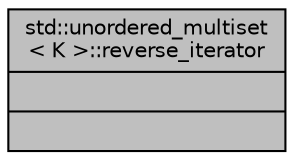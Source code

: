 digraph "std::unordered_multiset&lt; K &gt;::reverse_iterator"
{
  edge [fontname="Helvetica",fontsize="10",labelfontname="Helvetica",labelfontsize="10"];
  node [fontname="Helvetica",fontsize="10",shape=record];
  Node790 [label="{std::unordered_multiset\l\< K \>::reverse_iterator\n||}",height=0.2,width=0.4,color="black", fillcolor="grey75", style="filled", fontcolor="black"];
}
